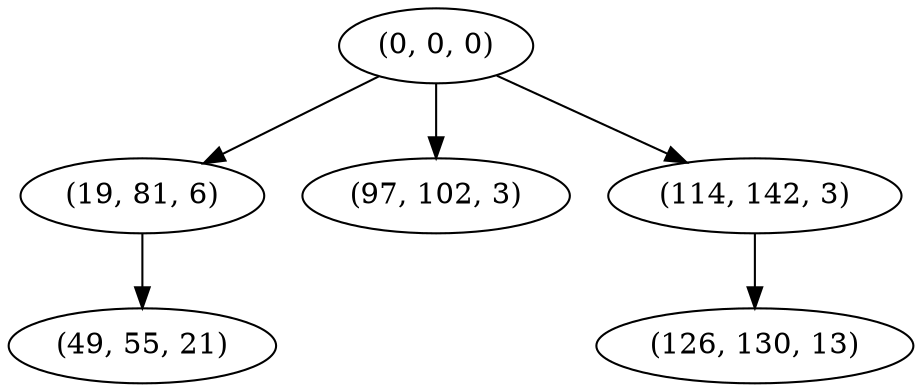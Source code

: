 digraph tree {
    "(0, 0, 0)";
    "(19, 81, 6)";
    "(49, 55, 21)";
    "(97, 102, 3)";
    "(114, 142, 3)";
    "(126, 130, 13)";
    "(0, 0, 0)" -> "(19, 81, 6)";
    "(0, 0, 0)" -> "(97, 102, 3)";
    "(0, 0, 0)" -> "(114, 142, 3)";
    "(19, 81, 6)" -> "(49, 55, 21)";
    "(114, 142, 3)" -> "(126, 130, 13)";
}
